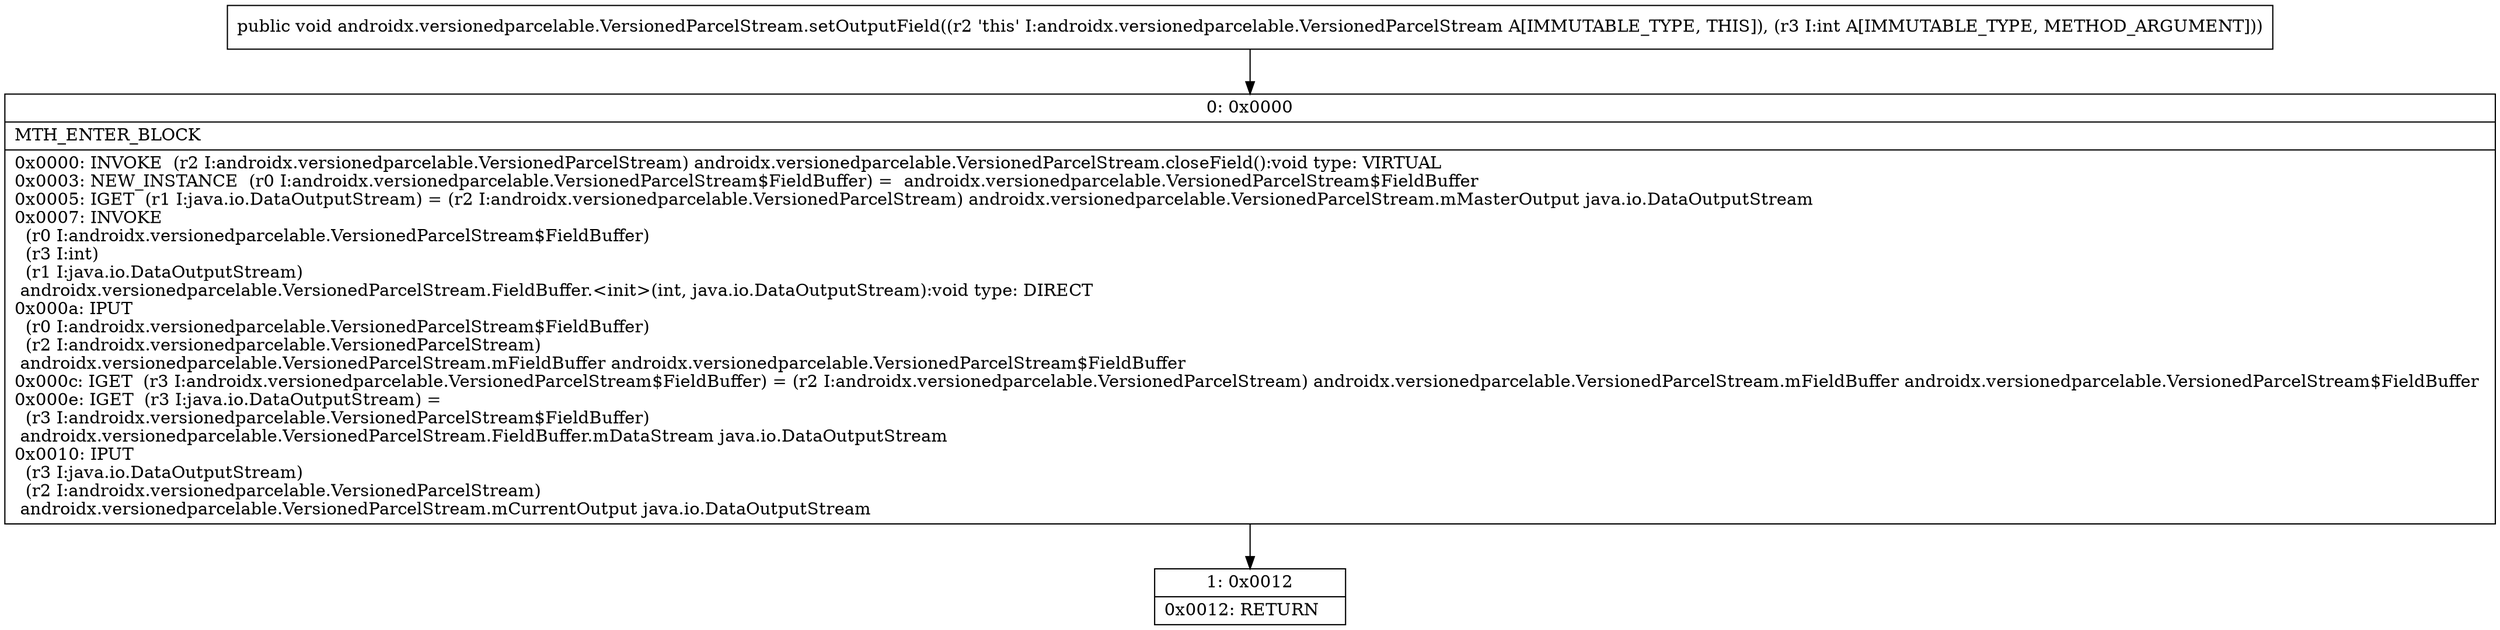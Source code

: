 digraph "CFG forandroidx.versionedparcelable.VersionedParcelStream.setOutputField(I)V" {
Node_0 [shape=record,label="{0\:\ 0x0000|MTH_ENTER_BLOCK\l|0x0000: INVOKE  (r2 I:androidx.versionedparcelable.VersionedParcelStream) androidx.versionedparcelable.VersionedParcelStream.closeField():void type: VIRTUAL \l0x0003: NEW_INSTANCE  (r0 I:androidx.versionedparcelable.VersionedParcelStream$FieldBuffer) =  androidx.versionedparcelable.VersionedParcelStream$FieldBuffer \l0x0005: IGET  (r1 I:java.io.DataOutputStream) = (r2 I:androidx.versionedparcelable.VersionedParcelStream) androidx.versionedparcelable.VersionedParcelStream.mMasterOutput java.io.DataOutputStream \l0x0007: INVOKE  \l  (r0 I:androidx.versionedparcelable.VersionedParcelStream$FieldBuffer)\l  (r3 I:int)\l  (r1 I:java.io.DataOutputStream)\l androidx.versionedparcelable.VersionedParcelStream.FieldBuffer.\<init\>(int, java.io.DataOutputStream):void type: DIRECT \l0x000a: IPUT  \l  (r0 I:androidx.versionedparcelable.VersionedParcelStream$FieldBuffer)\l  (r2 I:androidx.versionedparcelable.VersionedParcelStream)\l androidx.versionedparcelable.VersionedParcelStream.mFieldBuffer androidx.versionedparcelable.VersionedParcelStream$FieldBuffer \l0x000c: IGET  (r3 I:androidx.versionedparcelable.VersionedParcelStream$FieldBuffer) = (r2 I:androidx.versionedparcelable.VersionedParcelStream) androidx.versionedparcelable.VersionedParcelStream.mFieldBuffer androidx.versionedparcelable.VersionedParcelStream$FieldBuffer \l0x000e: IGET  (r3 I:java.io.DataOutputStream) = \l  (r3 I:androidx.versionedparcelable.VersionedParcelStream$FieldBuffer)\l androidx.versionedparcelable.VersionedParcelStream.FieldBuffer.mDataStream java.io.DataOutputStream \l0x0010: IPUT  \l  (r3 I:java.io.DataOutputStream)\l  (r2 I:androidx.versionedparcelable.VersionedParcelStream)\l androidx.versionedparcelable.VersionedParcelStream.mCurrentOutput java.io.DataOutputStream \l}"];
Node_1 [shape=record,label="{1\:\ 0x0012|0x0012: RETURN   \l}"];
MethodNode[shape=record,label="{public void androidx.versionedparcelable.VersionedParcelStream.setOutputField((r2 'this' I:androidx.versionedparcelable.VersionedParcelStream A[IMMUTABLE_TYPE, THIS]), (r3 I:int A[IMMUTABLE_TYPE, METHOD_ARGUMENT])) }"];
MethodNode -> Node_0;
Node_0 -> Node_1;
}

